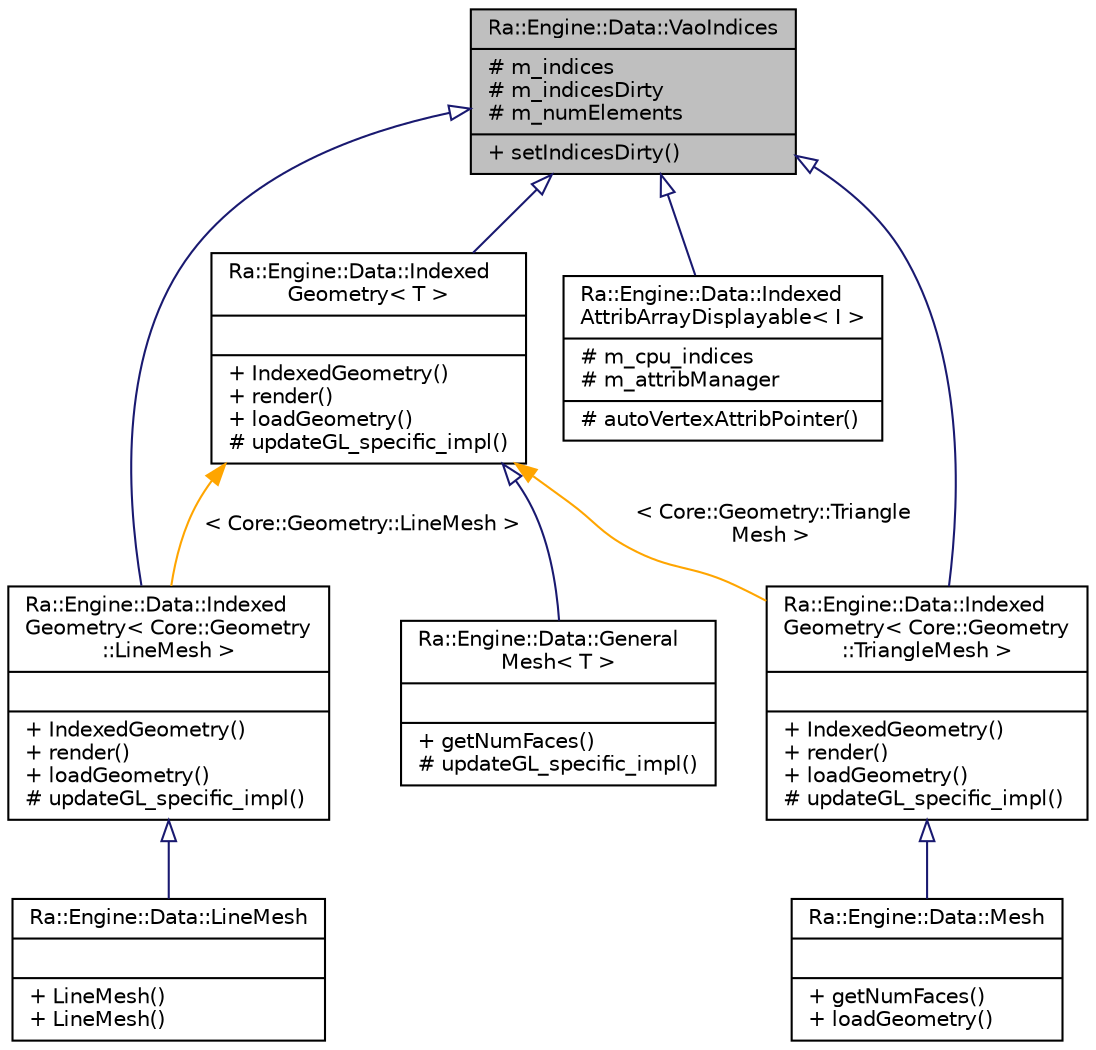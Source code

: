 digraph "Ra::Engine::Data::VaoIndices"
{
 // INTERACTIVE_SVG=YES
 // LATEX_PDF_SIZE
  edge [fontname="Helvetica",fontsize="10",labelfontname="Helvetica",labelfontsize="10"];
  node [fontname="Helvetica",fontsize="10",shape=record];
  Node1 [label="{Ra::Engine::Data::VaoIndices\n|# m_indices\l# m_indicesDirty\l# m_numElements\l|+ setIndicesDirty()\l}",height=0.2,width=0.4,color="black", fillcolor="grey75", style="filled", fontcolor="black",tooltip="Concept class to ensure consistent naming of VaoIndices accross derived classes."];
  Node1 -> Node2 [dir="back",color="midnightblue",fontsize="10",style="solid",arrowtail="onormal",fontname="Helvetica"];
  Node2 [label="{Ra::Engine::Data::Indexed\lGeometry\< Core::Geometry\l::LineMesh \>\n||+ IndexedGeometry()\l+ render()\l+ loadGeometry()\l# updateGL_specific_impl()\l}",height=0.2,width=0.4,color="black", fillcolor="white", style="filled",URL="$classRa_1_1Engine_1_1Data_1_1IndexedGeometry.html",tooltip=" "];
  Node2 -> Node3 [dir="back",color="midnightblue",fontsize="10",style="solid",arrowtail="onormal",fontname="Helvetica"];
  Node3 [label="{Ra::Engine::Data::LineMesh\n||+ LineMesh()\l+ LineMesh()\l}",height=0.2,width=0.4,color="black", fillcolor="white", style="filled",URL="$classRa_1_1Engine_1_1Data_1_1LineMesh.html",tooltip="LineMesh, own a Core::Geometry::LineMesh."];
  Node1 -> Node4 [dir="back",color="midnightblue",fontsize="10",style="solid",arrowtail="onormal",fontname="Helvetica"];
  Node4 [label="{Ra::Engine::Data::Indexed\lGeometry\< Core::Geometry\l::TriangleMesh \>\n||+ IndexedGeometry()\l+ render()\l+ loadGeometry()\l# updateGL_specific_impl()\l}",height=0.2,width=0.4,color="black", fillcolor="white", style="filled",URL="$classRa_1_1Engine_1_1Data_1_1IndexedGeometry.html",tooltip=" "];
  Node4 -> Node5 [dir="back",color="midnightblue",fontsize="10",style="solid",arrowtail="onormal",fontname="Helvetica"];
  Node5 [label="{Ra::Engine::Data::Mesh\n||+ getNumFaces()\l+ loadGeometry()\l}",height=0.2,width=0.4,color="black", fillcolor="white", style="filled",URL="$classRa_1_1Engine_1_1Data_1_1Mesh.html",tooltip="Mesh, own a Core::Geometry::TriangleMesh."];
  Node1 -> Node6 [dir="back",color="midnightblue",fontsize="10",style="solid",arrowtail="onormal",fontname="Helvetica"];
  Node6 [label="{Ra::Engine::Data::Indexed\lAttribArrayDisplayable\< I \>\n|# m_cpu_indices\l# m_attribManager\l|# autoVertexAttribPointer()\l}",height=0.2,width=0.4,color="black", fillcolor="white", style="filled",URL="$classRa_1_1Engine_1_1Data_1_1IndexedAttribArrayDisplayable.html",tooltip=" "];
  Node1 -> Node7 [dir="back",color="midnightblue",fontsize="10",style="solid",arrowtail="onormal",fontname="Helvetica"];
  Node7 [label="{Ra::Engine::Data::Indexed\lGeometry\< T \>\n||+ IndexedGeometry()\l+ render()\l+ loadGeometry()\l# updateGL_specific_impl()\l}",height=0.2,width=0.4,color="black", fillcolor="white", style="filled",URL="$classRa_1_1Engine_1_1Data_1_1IndexedGeometry.html",tooltip="An engine mesh owning CoreGeometry, with indices."];
  Node7 -> Node8 [dir="back",color="midnightblue",fontsize="10",style="solid",arrowtail="onormal",fontname="Helvetica"];
  Node8 [label="{Ra::Engine::Data::General\lMesh\< T \>\n||+ getNumFaces()\l# updateGL_specific_impl()\l}",height=0.2,width=0.4,color="black", fillcolor="white", style="filled",URL="$classRa_1_1Engine_1_1Data_1_1GeneralMesh.html",tooltip=" "];
  Node7 -> Node2 [dir="back",color="orange",fontsize="10",style="solid",label=" \< Core::Geometry::LineMesh \>" ,fontname="Helvetica"];
  Node7 -> Node4 [dir="back",color="orange",fontsize="10",style="solid",label=" \< Core::Geometry::Triangle\lMesh \>" ,fontname="Helvetica"];
}
